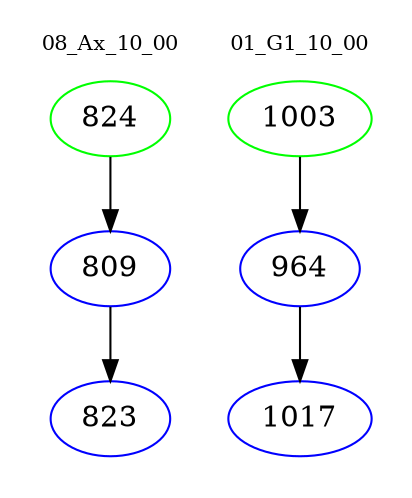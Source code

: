 digraph{
subgraph cluster_0 {
color = white
label = "08_Ax_10_00";
fontsize=10;
T0_824 [label="824", color="green"]
T0_824 -> T0_809 [color="black"]
T0_809 [label="809", color="blue"]
T0_809 -> T0_823 [color="black"]
T0_823 [label="823", color="blue"]
}
subgraph cluster_1 {
color = white
label = "01_G1_10_00";
fontsize=10;
T1_1003 [label="1003", color="green"]
T1_1003 -> T1_964 [color="black"]
T1_964 [label="964", color="blue"]
T1_964 -> T1_1017 [color="black"]
T1_1017 [label="1017", color="blue"]
}
}

